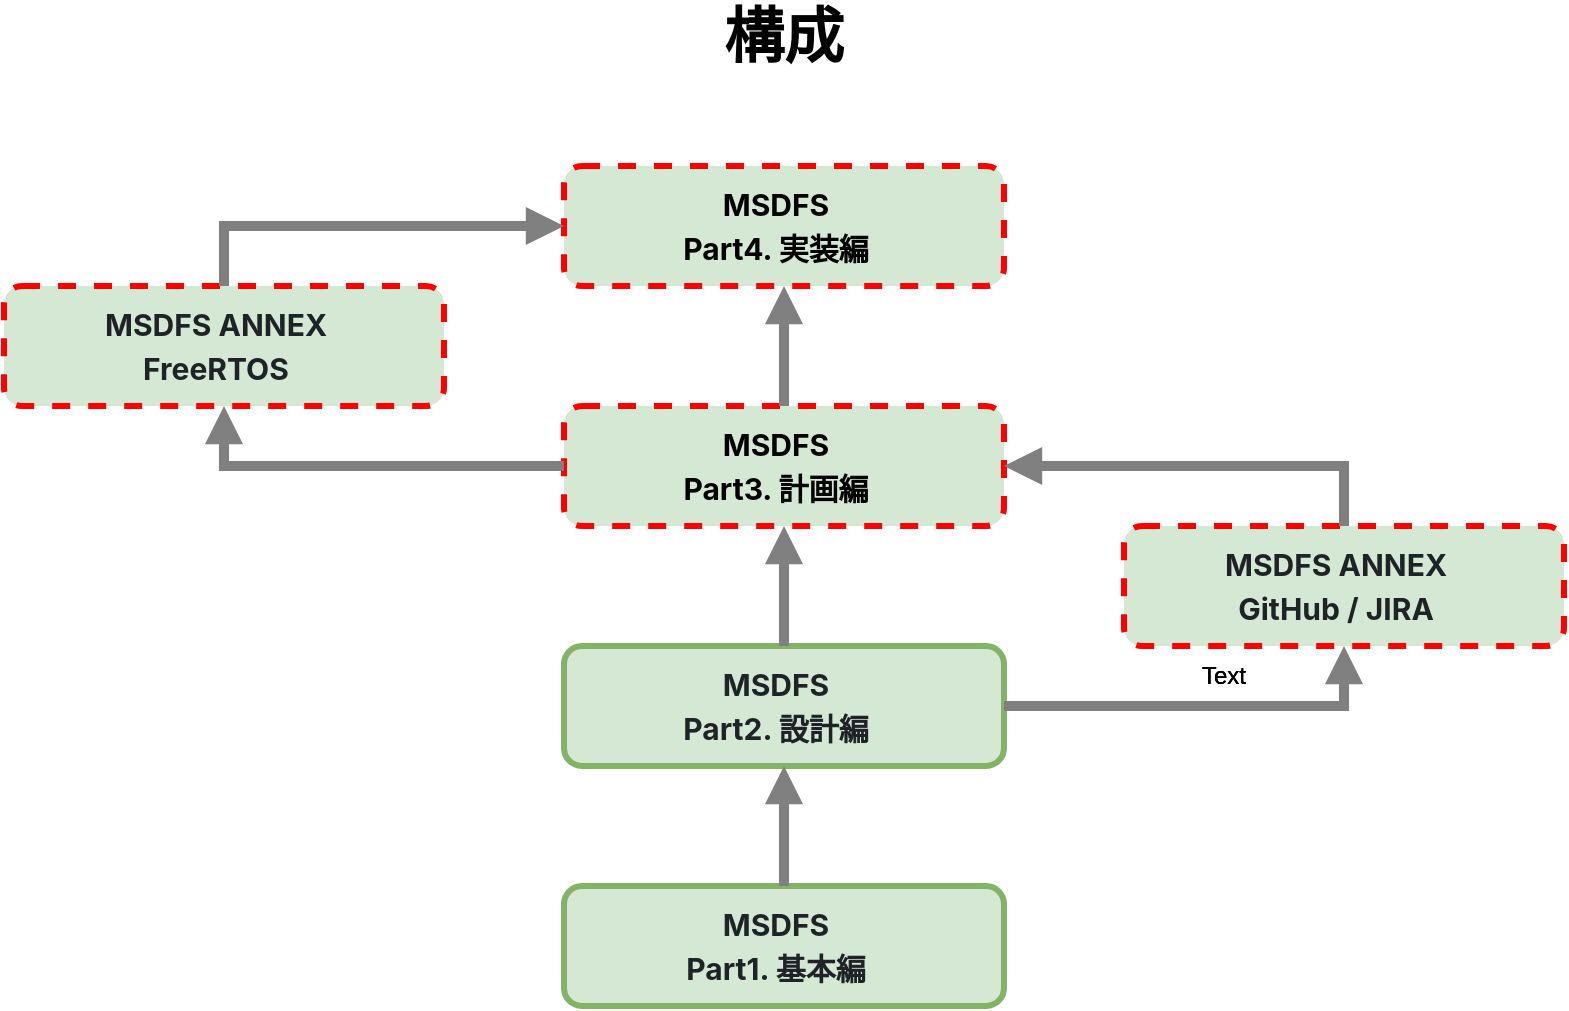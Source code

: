 <mxfile version="28.1.2" pages="4">
  <diagram name="Overview" id="gyDN8xmJq9cGO3GvEnbL">
    <mxGraphModel dx="1426" dy="841" grid="1" gridSize="10" guides="1" tooltips="1" connect="1" arrows="1" fold="1" page="1" pageScale="1" pageWidth="1100" pageHeight="850" background="none" math="0" shadow="0">
      <root>
        <mxCell id="iCJ9TH8GzqM0QcMqVKSq-0" />
        <mxCell id="iCJ9TH8GzqM0QcMqVKSq-1" parent="iCJ9TH8GzqM0QcMqVKSq-0" />
        <mxCell id="RgOVxA6ob6zA1to62i2F-2" value="&lt;h2 style=&quot;box-sizing: border-box; margin: 0px; order: 1; line-height: 1.429; color: rgb(31, 35, 40); font-family: -apple-system, BlinkMacSystemFont, &amp;quot;Segoe UI&amp;quot;, &amp;quot;Noto Sans&amp;quot;, Helvetica, Arial, sans-serif, &amp;quot;Apple Color Emoji&amp;quot;, &amp;quot;Segoe UI Emoji&amp;quot;; --custom-font-size: 2rem;&quot; data-hidden=&quot;false&quot; data-component=&quot;PH_Title&quot; class=&quot;Box-sc-g0xbh4-0 gDzpXv prc-PageHeader-Title-LKOsd HeaderViewer-module__PageHeader_Title--FtJ26 prc-Heading-Heading-6CmGO&quot;&gt;&lt;bdi style=&quot;box-sizing: border-box; display: inline; word-break: break-word; margin-right: 8px;&quot; data-testid=&quot;issue-title&quot; class=&quot;Box-sc-g0xbh4-0 hjDqIa markdown-title HeaderViewer-module__VerifiedHTMLBox--EQCNM&quot;&gt;MSDFS&lt;/bdi&gt;&lt;/h2&gt;&lt;h2 style=&quot;box-sizing: border-box; margin: 0px; order: 1; line-height: 1.429; color: rgb(31, 35, 40); font-family: -apple-system, BlinkMacSystemFont, &amp;quot;Segoe UI&amp;quot;, &amp;quot;Noto Sans&amp;quot;, Helvetica, Arial, sans-serif, &amp;quot;Apple Color Emoji&amp;quot;, &amp;quot;Segoe UI Emoji&amp;quot;; --custom-font-size: 2rem;&quot; data-hidden=&quot;false&quot; data-component=&quot;PH_Title&quot; class=&quot;Box-sc-g0xbh4-0 gDzpXv prc-PageHeader-Title-LKOsd HeaderViewer-module__PageHeader_Title--FtJ26 prc-Heading-Heading-6CmGO&quot;&gt;&lt;bdi style=&quot;box-sizing: border-box; display: inline; word-break: break-word; margin-right: 8px;&quot; data-testid=&quot;issue-title&quot; class=&quot;Box-sc-g0xbh4-0 hjDqIa markdown-title HeaderViewer-module__VerifiedHTMLBox--EQCNM&quot;&gt;Part1. 基本編&lt;/bdi&gt;&lt;/h2&gt;" style="rounded=1;whiteSpace=wrap;html=1;fontSize=10;fillColor=#d5e8d4;strokeColor=#82b366;labelBackgroundColor=none;fontStyle=1;strokeWidth=3;align=center;" parent="iCJ9TH8GzqM0QcMqVKSq-1" vertex="1">
          <mxGeometry x="320" y="500" width="220" height="60" as="geometry" />
        </mxCell>
        <mxCell id="RgOVxA6ob6zA1to62i2F-3" value="&lt;h2 style=&quot;box-sizing: border-box; margin: 0px; order: 1; line-height: 1.429; color: rgb(31, 35, 40); font-family: -apple-system, BlinkMacSystemFont, &amp;quot;Segoe UI&amp;quot;, &amp;quot;Noto Sans&amp;quot;, Helvetica, Arial, sans-serif, &amp;quot;Apple Color Emoji&amp;quot;, &amp;quot;Segoe UI Emoji&amp;quot;; --custom-font-size: 2rem;&quot; data-hidden=&quot;false&quot; data-component=&quot;PH_Title&quot; class=&quot;Box-sc-g0xbh4-0 gDzpXv prc-PageHeader-Title-LKOsd HeaderViewer-module__PageHeader_Title--FtJ26 prc-Heading-Heading-6CmGO&quot;&gt;&lt;bdi style=&quot;box-sizing: border-box; display: inline; word-break: break-word; margin-right: 8px;&quot; data-testid=&quot;issue-title&quot; class=&quot;Box-sc-g0xbh4-0 hjDqIa markdown-title HeaderViewer-module__VerifiedHTMLBox--EQCNM&quot;&gt;MSDFS&lt;/bdi&gt;&lt;/h2&gt;&lt;h2 style=&quot;box-sizing: border-box; margin: 0px; order: 1; line-height: 1.429; color: rgb(31, 35, 40); font-family: -apple-system, BlinkMacSystemFont, &amp;quot;Segoe UI&amp;quot;, &amp;quot;Noto Sans&amp;quot;, Helvetica, Arial, sans-serif, &amp;quot;Apple Color Emoji&amp;quot;, &amp;quot;Segoe UI Emoji&amp;quot;; --custom-font-size: 2rem;&quot; data-hidden=&quot;false&quot; data-component=&quot;PH_Title&quot; class=&quot;Box-sc-g0xbh4-0 gDzpXv prc-PageHeader-Title-LKOsd HeaderViewer-module__PageHeader_Title--FtJ26 prc-Heading-Heading-6CmGO&quot;&gt;&lt;bdi style=&quot;box-sizing: border-box; display: inline; word-break: break-word; margin-right: 8px;&quot; data-testid=&quot;issue-title&quot; class=&quot;Box-sc-g0xbh4-0 hjDqIa markdown-title HeaderViewer-module__VerifiedHTMLBox--EQCNM&quot;&gt;Part2. 設計編&lt;/bdi&gt;&lt;/h2&gt;" style="rounded=1;whiteSpace=wrap;html=1;fontSize=10;fillColor=#d5e8d4;strokeColor=#82b366;labelBackgroundColor=none;fontStyle=1;strokeWidth=3;align=center;" parent="iCJ9TH8GzqM0QcMqVKSq-1" vertex="1">
          <mxGeometry x="320" y="380" width="220" height="60" as="geometry" />
        </mxCell>
        <mxCell id="RgOVxA6ob6zA1to62i2F-4" value="&lt;h2 class=&quot;Box-sc-g0xbh4-0 gDzpXv prc-PageHeader-Title-LKOsd HeaderViewer-module__PageHeader_Title--FtJ26 prc-Heading-Heading-6CmGO&quot; data-component=&quot;PH_Title&quot; data-hidden=&quot;false&quot; style=&quot;box-sizing: border-box; margin: 0px; order: 1; line-height: 1.429; font-family: -apple-system, BlinkMacSystemFont, &amp;quot;Segoe UI&amp;quot;, &amp;quot;Noto Sans&amp;quot;, Helvetica, Arial, sans-serif, &amp;quot;Apple Color Emoji&amp;quot;, &amp;quot;Segoe UI Emoji&amp;quot;; --custom-font-size: 2rem;&quot;&gt;&lt;bdi class=&quot;Box-sc-g0xbh4-0 hjDqIa markdown-title HeaderViewer-module__VerifiedHTMLBox--EQCNM&quot; data-testid=&quot;issue-title&quot; style=&quot;box-sizing: border-box; display: inline; word-break: break-word; margin-right: 8px;&quot;&gt;MSDFS&lt;/bdi&gt;&lt;/h2&gt;&lt;h2 class=&quot;Box-sc-g0xbh4-0 gDzpXv prc-PageHeader-Title-LKOsd HeaderViewer-module__PageHeader_Title--FtJ26 prc-Heading-Heading-6CmGO&quot; data-component=&quot;PH_Title&quot; data-hidden=&quot;false&quot; style=&quot;box-sizing: border-box; margin: 0px; order: 1; line-height: 1.429; font-family: -apple-system, BlinkMacSystemFont, &amp;quot;Segoe UI&amp;quot;, &amp;quot;Noto Sans&amp;quot;, Helvetica, Arial, sans-serif, &amp;quot;Apple Color Emoji&amp;quot;, &amp;quot;Segoe UI Emoji&amp;quot;; --custom-font-size: 2rem;&quot;&gt;&lt;bdi class=&quot;Box-sc-g0xbh4-0 hjDqIa markdown-title HeaderViewer-module__VerifiedHTMLBox--EQCNM&quot; data-testid=&quot;issue-title&quot; style=&quot;box-sizing: border-box; display: inline; word-break: break-word; margin-right: 8px;&quot;&gt;Part3. 計画編&lt;/bdi&gt;&lt;/h2&gt;" style="rounded=1;whiteSpace=wrap;html=1;fontSize=10;fillColor=#d5e8d4;strokeColor=#FF0000;labelBackgroundColor=none;fontStyle=1;strokeWidth=3;dashed=1;align=center;" parent="iCJ9TH8GzqM0QcMqVKSq-1" vertex="1">
          <mxGeometry x="320" y="260" width="220" height="60" as="geometry" />
        </mxCell>
        <mxCell id="RgOVxA6ob6zA1to62i2F-5" value="&lt;h2 style=&quot;box-sizing: border-box; margin: 0px; order: 1; line-height: 1.429; font-family: -apple-system, BlinkMacSystemFont, &amp;quot;Segoe UI&amp;quot;, &amp;quot;Noto Sans&amp;quot;, Helvetica, Arial, sans-serif, &amp;quot;Apple Color Emoji&amp;quot;, &amp;quot;Segoe UI Emoji&amp;quot;; --custom-font-size: 2rem;&quot; data-hidden=&quot;false&quot; data-component=&quot;PH_Title&quot; class=&quot;Box-sc-g0xbh4-0 gDzpXv prc-PageHeader-Title-LKOsd HeaderViewer-module__PageHeader_Title--FtJ26 prc-Heading-Heading-6CmGO&quot;&gt;&lt;bdi style=&quot;box-sizing: border-box; display: inline; word-break: break-word; margin-right: 8px;&quot; data-testid=&quot;issue-title&quot; class=&quot;Box-sc-g0xbh4-0 hjDqIa markdown-title HeaderViewer-module__VerifiedHTMLBox--EQCNM&quot;&gt;MSDFS&lt;/bdi&gt;&lt;/h2&gt;&lt;h2 style=&quot;box-sizing: border-box; margin: 0px; order: 1; line-height: 1.429; font-family: -apple-system, BlinkMacSystemFont, &amp;quot;Segoe UI&amp;quot;, &amp;quot;Noto Sans&amp;quot;, Helvetica, Arial, sans-serif, &amp;quot;Apple Color Emoji&amp;quot;, &amp;quot;Segoe UI Emoji&amp;quot;; --custom-font-size: 2rem;&quot; data-hidden=&quot;false&quot; data-component=&quot;PH_Title&quot; class=&quot;Box-sc-g0xbh4-0 gDzpXv prc-PageHeader-Title-LKOsd HeaderViewer-module__PageHeader_Title--FtJ26 prc-Heading-Heading-6CmGO&quot;&gt;&lt;bdi style=&quot;box-sizing: border-box; display: inline; word-break: break-word; margin-right: 8px;&quot; data-testid=&quot;issue-title&quot; class=&quot;Box-sc-g0xbh4-0 hjDqIa markdown-title HeaderViewer-module__VerifiedHTMLBox--EQCNM&quot;&gt;Part4. 実装編&lt;/bdi&gt;&lt;/h2&gt;" style="rounded=1;whiteSpace=wrap;html=1;fontSize=10;fillColor=#d5e8d4;strokeColor=#FF0000;labelBackgroundColor=none;fontStyle=1;strokeWidth=3;dashed=1;align=center;" parent="iCJ9TH8GzqM0QcMqVKSq-1" vertex="1">
          <mxGeometry x="320" y="140" width="220" height="60" as="geometry" />
        </mxCell>
        <mxCell id="RgOVxA6ob6zA1to62i2F-7" value="&lt;h2 data-hidden=&quot;false&quot; data-component=&quot;PH_Title&quot; class=&quot;Box-sc-g0xbh4-0 gDzpXv prc-PageHeader-Title-LKOsd HeaderViewer-module__PageHeader_Title--FtJ26 prc-Heading-Heading-6CmGO&quot; style=&quot;box-sizing: border-box; margin: 0px; order: 1; line-height: 1.429; color: rgb(31, 35, 40); font-family: -apple-system, BlinkMacSystemFont, &amp;quot;Segoe UI&amp;quot;, &amp;quot;Noto Sans&amp;quot;, Helvetica, Arial, sans-serif, &amp;quot;Apple Color Emoji&amp;quot;, &amp;quot;Segoe UI Emoji&amp;quot;; --custom-font-size: 2rem;&quot;&gt;&lt;bdi data-testid=&quot;issue-title&quot; class=&quot;Box-sc-g0xbh4-0 hjDqIa markdown-title HeaderViewer-module__VerifiedHTMLBox--EQCNM&quot; style=&quot;box-sizing: border-box; display: inline; word-break: break-word; margin-right: 8px;&quot;&gt;MSDFS ANNEX&lt;/bdi&gt;&lt;/h2&gt;&lt;h2 data-hidden=&quot;false&quot; data-component=&quot;PH_Title&quot; class=&quot;Box-sc-g0xbh4-0 gDzpXv prc-PageHeader-Title-LKOsd HeaderViewer-module__PageHeader_Title--FtJ26 prc-Heading-Heading-6CmGO&quot; style=&quot;box-sizing: border-box; margin: 0px; order: 1; line-height: 1.429; color: rgb(31, 35, 40); font-family: -apple-system, BlinkMacSystemFont, &amp;quot;Segoe UI&amp;quot;, &amp;quot;Noto Sans&amp;quot;, Helvetica, Arial, sans-serif, &amp;quot;Apple Color Emoji&amp;quot;, &amp;quot;Segoe UI Emoji&amp;quot;; --custom-font-size: 2rem;&quot;&gt;&lt;bdi data-testid=&quot;issue-title&quot; class=&quot;Box-sc-g0xbh4-0 hjDqIa markdown-title HeaderViewer-module__VerifiedHTMLBox--EQCNM&quot; style=&quot;box-sizing: border-box; display: inline; word-break: break-word; margin-right: 8px;&quot;&gt;GitHub / JIRA&lt;/bdi&gt;&lt;/h2&gt;" style="rounded=1;whiteSpace=wrap;html=1;fontSize=10;fillColor=#d5e8d4;strokeColor=#FF0000;labelBackgroundColor=none;fontStyle=1;strokeWidth=3;dashed=1;align=center;" parent="iCJ9TH8GzqM0QcMqVKSq-1" vertex="1">
          <mxGeometry x="600" y="320" width="220" height="60" as="geometry" />
        </mxCell>
        <mxCell id="DFg-TdxBjcgFVhkLbBi8-0" value="&lt;h2 style=&quot;box-sizing: border-box; margin: 0px; order: 1; line-height: 1.429; color: rgb(31, 35, 40); font-family: -apple-system, BlinkMacSystemFont, &amp;quot;Segoe UI&amp;quot;, &amp;quot;Noto Sans&amp;quot;, Helvetica, Arial, sans-serif, &amp;quot;Apple Color Emoji&amp;quot;, &amp;quot;Segoe UI Emoji&amp;quot;; --custom-font-size: 2rem;&quot; class=&quot;Box-sc-g0xbh4-0 gDzpXv prc-PageHeader-Title-LKOsd HeaderViewer-module__PageHeader_Title--FtJ26 prc-Heading-Heading-6CmGO&quot; data-component=&quot;PH_Title&quot; data-hidden=&quot;false&quot;&gt;&lt;bdi style=&quot;box-sizing: border-box; display: inline; word-break: break-word; margin-right: 8px;&quot; class=&quot;Box-sc-g0xbh4-0 hjDqIa markdown-title HeaderViewer-module__VerifiedHTMLBox--EQCNM&quot; data-testid=&quot;issue-title&quot;&gt;MSDFS ANNEX&lt;/bdi&gt;&lt;/h2&gt;&lt;h2 style=&quot;box-sizing: border-box; margin: 0px; order: 1; line-height: 1.429; color: rgb(31, 35, 40); font-family: -apple-system, BlinkMacSystemFont, &amp;quot;Segoe UI&amp;quot;, &amp;quot;Noto Sans&amp;quot;, Helvetica, Arial, sans-serif, &amp;quot;Apple Color Emoji&amp;quot;, &amp;quot;Segoe UI Emoji&amp;quot;; --custom-font-size: 2rem;&quot; class=&quot;Box-sc-g0xbh4-0 gDzpXv prc-PageHeader-Title-LKOsd HeaderViewer-module__PageHeader_Title--FtJ26 prc-Heading-Heading-6CmGO&quot; data-component=&quot;PH_Title&quot; data-hidden=&quot;false&quot;&gt;&lt;bdi style=&quot;box-sizing: border-box; display: inline; word-break: break-word; margin-right: 8px;&quot; class=&quot;Box-sc-g0xbh4-0 hjDqIa markdown-title HeaderViewer-module__VerifiedHTMLBox--EQCNM&quot; data-testid=&quot;issue-title&quot;&gt;FreeRTOS&lt;/bdi&gt;&lt;/h2&gt;" style="rounded=1;whiteSpace=wrap;html=1;fontSize=10;fillColor=#d5e8d4;strokeColor=#FF0000;labelBackgroundColor=none;fontStyle=1;strokeWidth=3;dashed=1;align=center;" parent="iCJ9TH8GzqM0QcMqVKSq-1" vertex="1">
          <mxGeometry x="40" y="200" width="220" height="60" as="geometry" />
        </mxCell>
        <mxCell id="VF2T_tbGIp2lFjzPOYqW-1" value="" style="endArrow=block;html=1;rounded=0;endFill=1;entryX=0.5;entryY=1;entryDx=0;entryDy=0;curved=0;strokeWidth=5;align=center;strokeColor=#808080;" parent="iCJ9TH8GzqM0QcMqVKSq-1" source="RgOVxA6ob6zA1to62i2F-2" target="RgOVxA6ob6zA1to62i2F-3" edge="1">
          <mxGeometry width="50" height="50" relative="1" as="geometry">
            <mxPoint x="530" y="520" as="sourcePoint" />
            <mxPoint x="580" y="470" as="targetPoint" />
          </mxGeometry>
        </mxCell>
        <mxCell id="VF2T_tbGIp2lFjzPOYqW-3" value="" style="endArrow=block;html=1;rounded=0;endFill=1;entryX=0.5;entryY=1;entryDx=0;entryDy=0;curved=0;strokeWidth=5;exitX=0.5;exitY=0;exitDx=0;exitDy=0;align=center;strokeColor=#808080;" parent="iCJ9TH8GzqM0QcMqVKSq-1" source="RgOVxA6ob6zA1to62i2F-3" target="RgOVxA6ob6zA1to62i2F-4" edge="1">
          <mxGeometry width="50" height="50" relative="1" as="geometry">
            <mxPoint x="450" y="490" as="sourcePoint" />
            <mxPoint x="450" y="430" as="targetPoint" />
          </mxGeometry>
        </mxCell>
        <mxCell id="VF2T_tbGIp2lFjzPOYqW-4" value="" style="endArrow=block;html=1;rounded=0;endFill=1;entryX=0.5;entryY=1;entryDx=0;entryDy=0;curved=0;strokeWidth=5;exitX=0.5;exitY=0;exitDx=0;exitDy=0;align=center;strokeColor=#808080;" parent="iCJ9TH8GzqM0QcMqVKSq-1" source="RgOVxA6ob6zA1to62i2F-4" target="RgOVxA6ob6zA1to62i2F-5" edge="1">
          <mxGeometry width="50" height="50" relative="1" as="geometry">
            <mxPoint x="510" y="320" as="sourcePoint" />
            <mxPoint x="510" y="260" as="targetPoint" />
          </mxGeometry>
        </mxCell>
        <mxCell id="VF2T_tbGIp2lFjzPOYqW-5" value="" style="endArrow=block;html=1;rounded=0;endFill=1;entryX=0.5;entryY=1;entryDx=0;entryDy=0;strokeWidth=5;exitX=1;exitY=0.5;exitDx=0;exitDy=0;edgeStyle=orthogonalEdgeStyle;align=center;strokeColor=#808080;" parent="iCJ9TH8GzqM0QcMqVKSq-1" source="RgOVxA6ob6zA1to62i2F-3" target="RgOVxA6ob6zA1to62i2F-7" edge="1">
          <mxGeometry width="50" height="50" relative="1" as="geometry">
            <mxPoint x="580" y="400" as="sourcePoint" />
            <mxPoint x="580" y="340" as="targetPoint" />
          </mxGeometry>
        </mxCell>
        <mxCell id="VF2T_tbGIp2lFjzPOYqW-6" value="" style="endArrow=block;html=1;rounded=0;endFill=1;entryX=1;entryY=0.5;entryDx=0;entryDy=0;strokeWidth=5;exitX=0.5;exitY=0;exitDx=0;exitDy=0;edgeStyle=orthogonalEdgeStyle;align=center;strokeColor=#808080;" parent="iCJ9TH8GzqM0QcMqVKSq-1" source="RgOVxA6ob6zA1to62i2F-7" target="RgOVxA6ob6zA1to62i2F-4" edge="1">
          <mxGeometry width="50" height="50" relative="1" as="geometry">
            <mxPoint x="760" y="410" as="sourcePoint" />
            <mxPoint x="930" y="380" as="targetPoint" />
          </mxGeometry>
        </mxCell>
        <mxCell id="VF2T_tbGIp2lFjzPOYqW-7" value="" style="endArrow=block;html=1;rounded=0;endFill=1;entryX=0.5;entryY=1;entryDx=0;entryDy=0;strokeWidth=5;edgeStyle=orthogonalEdgeStyle;exitX=0;exitY=0.5;exitDx=0;exitDy=0;align=center;strokeColor=#808080;" parent="iCJ9TH8GzqM0QcMqVKSq-1" source="RgOVxA6ob6zA1to62i2F-4" target="DFg-TdxBjcgFVhkLbBi8-0" edge="1">
          <mxGeometry width="50" height="50" relative="1" as="geometry">
            <mxPoint x="630" y="270" as="sourcePoint" />
            <mxPoint x="640" y="290" as="targetPoint" />
          </mxGeometry>
        </mxCell>
        <mxCell id="VF2T_tbGIp2lFjzPOYqW-8" value="" style="endArrow=block;html=1;rounded=0;endFill=1;entryX=0;entryY=0.5;entryDx=0;entryDy=0;strokeWidth=5;edgeStyle=orthogonalEdgeStyle;exitX=0.5;exitY=0;exitDx=0;exitDy=0;align=center;strokeColor=#808080;" parent="iCJ9TH8GzqM0QcMqVKSq-1" source="DFg-TdxBjcgFVhkLbBi8-0" target="RgOVxA6ob6zA1to62i2F-5" edge="1">
          <mxGeometry width="50" height="50" relative="1" as="geometry">
            <mxPoint x="410" y="260" as="sourcePoint" />
            <mxPoint x="240" y="230" as="targetPoint" />
          </mxGeometry>
        </mxCell>
        <mxCell id="VF2T_tbGIp2lFjzPOYqW-9" value="Text" style="text;html=1;align=center;verticalAlign=middle;whiteSpace=wrap;rounded=0;" parent="iCJ9TH8GzqM0QcMqVKSq-1" vertex="1">
          <mxGeometry x="620" y="380" width="60" height="30" as="geometry" />
        </mxCell>
        <mxCell id="VF2T_tbGIp2lFjzPOYqW-10" value="Text" style="text;html=1;align=center;verticalAlign=middle;whiteSpace=wrap;rounded=0;" parent="iCJ9TH8GzqM0QcMqVKSq-1" vertex="1">
          <mxGeometry x="620" y="380" width="60" height="30" as="geometry" />
        </mxCell>
        <mxCell id="VF2T_tbGIp2lFjzPOYqW-11" value="Text" style="text;html=1;align=center;verticalAlign=middle;whiteSpace=wrap;rounded=0;" parent="iCJ9TH8GzqM0QcMqVKSq-1" vertex="1">
          <mxGeometry x="620" y="380" width="60" height="30" as="geometry" />
        </mxCell>
        <mxCell id="VF2T_tbGIp2lFjzPOYqW-12" value="構成" style="text;html=1;align=center;verticalAlign=middle;whiteSpace=wrap;rounded=0;fontSize=30;fontStyle=1" parent="iCJ9TH8GzqM0QcMqVKSq-1" vertex="1">
          <mxGeometry x="350" y="60" width="160" height="30" as="geometry" />
        </mxCell>
      </root>
    </mxGraphModel>
  </diagram>
  <diagram name="Overview_en" id="UcUtSyAjgDJ1MJbaiQzX">
    <mxGraphModel dx="1426" dy="841" grid="1" gridSize="10" guides="1" tooltips="1" connect="1" arrows="1" fold="1" page="1" pageScale="1" pageWidth="1100" pageHeight="850" background="none" math="0" shadow="0">
      <root>
        <mxCell id="-diAO7A5YRqqKJvwEc71-0" />
        <mxCell id="-diAO7A5YRqqKJvwEc71-1" parent="-diAO7A5YRqqKJvwEc71-0" />
        <mxCell id="-diAO7A5YRqqKJvwEc71-2" value="&lt;h2 style=&quot;box-sizing: border-box; margin: 0px; order: 1; line-height: 1.429; color: rgb(31, 35, 40); font-family: -apple-system, BlinkMacSystemFont, &amp;quot;Segoe UI&amp;quot;, &amp;quot;Noto Sans&amp;quot;, Helvetica, Arial, sans-serif, &amp;quot;Apple Color Emoji&amp;quot;, &amp;quot;Segoe UI Emoji&amp;quot;; --custom-font-size: 2rem;&quot; data-hidden=&quot;false&quot; data-component=&quot;PH_Title&quot; class=&quot;Box-sc-g0xbh4-0 gDzpXv prc-PageHeader-Title-LKOsd HeaderViewer-module__PageHeader_Title--FtJ26 prc-Heading-Heading-6CmGO&quot;&gt;&lt;bdi style=&quot;box-sizing: border-box; display: inline; word-break: break-word; margin-right: 8px;&quot; data-testid=&quot;issue-title&quot; class=&quot;Box-sc-g0xbh4-0 hjDqIa markdown-title HeaderViewer-module__VerifiedHTMLBox--EQCNM&quot;&gt;MSDFS&lt;/bdi&gt;&lt;/h2&gt;&lt;h2 style=&quot;box-sizing: border-box; margin: 0px; order: 1; line-height: 1.429; color: rgb(31, 35, 40); font-family: -apple-system, BlinkMacSystemFont, &amp;quot;Segoe UI&amp;quot;, &amp;quot;Noto Sans&amp;quot;, Helvetica, Arial, sans-serif, &amp;quot;Apple Color Emoji&amp;quot;, &amp;quot;Segoe UI Emoji&amp;quot;; --custom-font-size: 2rem;&quot; data-hidden=&quot;false&quot; data-component=&quot;PH_Title&quot; class=&quot;Box-sc-g0xbh4-0 gDzpXv prc-PageHeader-Title-LKOsd HeaderViewer-module__PageHeader_Title--FtJ26 prc-Heading-Heading-6CmGO&quot;&gt;&lt;bdi style=&quot;box-sizing: border-box; display: inline; word-break: break-word; margin-right: 8px;&quot; data-testid=&quot;issue-title&quot; class=&quot;Box-sc-g0xbh4-0 hjDqIa markdown-title HeaderViewer-module__VerifiedHTMLBox--EQCNM&quot;&gt;Part1. Basic&lt;/bdi&gt;&lt;/h2&gt;" style="rounded=1;whiteSpace=wrap;html=1;fontSize=10;fillColor=#d5e8d4;strokeColor=#82b366;labelBackgroundColor=none;fontStyle=1;strokeWidth=3;align=center;" vertex="1" parent="-diAO7A5YRqqKJvwEc71-1">
          <mxGeometry x="320" y="500" width="220" height="60" as="geometry" />
        </mxCell>
        <mxCell id="-diAO7A5YRqqKJvwEc71-3" value="&lt;h2 style=&quot;box-sizing: border-box; margin: 0px; order: 1; line-height: 1.429; color: rgb(31, 35, 40); font-family: -apple-system, BlinkMacSystemFont, &amp;quot;Segoe UI&amp;quot;, &amp;quot;Noto Sans&amp;quot;, Helvetica, Arial, sans-serif, &amp;quot;Apple Color Emoji&amp;quot;, &amp;quot;Segoe UI Emoji&amp;quot;; --custom-font-size: 2rem;&quot; data-hidden=&quot;false&quot; data-component=&quot;PH_Title&quot; class=&quot;Box-sc-g0xbh4-0 gDzpXv prc-PageHeader-Title-LKOsd HeaderViewer-module__PageHeader_Title--FtJ26 prc-Heading-Heading-6CmGO&quot;&gt;&lt;bdi style=&quot;box-sizing: border-box; display: inline; word-break: break-word; margin-right: 8px;&quot; data-testid=&quot;issue-title&quot; class=&quot;Box-sc-g0xbh4-0 hjDqIa markdown-title HeaderViewer-module__VerifiedHTMLBox--EQCNM&quot;&gt;MSDFS&lt;/bdi&gt;&lt;/h2&gt;&lt;h2 style=&quot;box-sizing: border-box; margin: 0px; order: 1; line-height: 1.429; color: rgb(31, 35, 40); font-family: -apple-system, BlinkMacSystemFont, &amp;quot;Segoe UI&amp;quot;, &amp;quot;Noto Sans&amp;quot;, Helvetica, Arial, sans-serif, &amp;quot;Apple Color Emoji&amp;quot;, &amp;quot;Segoe UI Emoji&amp;quot;; --custom-font-size: 2rem;&quot; data-hidden=&quot;false&quot; data-component=&quot;PH_Title&quot; class=&quot;Box-sc-g0xbh4-0 gDzpXv prc-PageHeader-Title-LKOsd HeaderViewer-module__PageHeader_Title--FtJ26 prc-Heading-Heading-6CmGO&quot;&gt;&lt;bdi style=&quot;box-sizing: border-box; display: inline; word-break: break-word; margin-right: 8px;&quot; data-testid=&quot;issue-title&quot; class=&quot;Box-sc-g0xbh4-0 hjDqIa markdown-title HeaderViewer-module__VerifiedHTMLBox--EQCNM&quot;&gt;Part2. Design&lt;/bdi&gt;&lt;/h2&gt;" style="rounded=1;whiteSpace=wrap;html=1;fontSize=10;fillColor=#d5e8d4;strokeColor=#82b366;labelBackgroundColor=none;fontStyle=1;strokeWidth=3;align=center;" vertex="1" parent="-diAO7A5YRqqKJvwEc71-1">
          <mxGeometry x="320" y="380" width="220" height="60" as="geometry" />
        </mxCell>
        <mxCell id="-diAO7A5YRqqKJvwEc71-4" value="&lt;h2 class=&quot;Box-sc-g0xbh4-0 gDzpXv prc-PageHeader-Title-LKOsd HeaderViewer-module__PageHeader_Title--FtJ26 prc-Heading-Heading-6CmGO&quot; data-component=&quot;PH_Title&quot; data-hidden=&quot;false&quot; style=&quot;box-sizing: border-box; margin: 0px; order: 1; line-height: 1.429; font-family: -apple-system, BlinkMacSystemFont, &amp;quot;Segoe UI&amp;quot;, &amp;quot;Noto Sans&amp;quot;, Helvetica, Arial, sans-serif, &amp;quot;Apple Color Emoji&amp;quot;, &amp;quot;Segoe UI Emoji&amp;quot;; --custom-font-size: 2rem;&quot;&gt;&lt;bdi class=&quot;Box-sc-g0xbh4-0 hjDqIa markdown-title HeaderViewer-module__VerifiedHTMLBox--EQCNM&quot; data-testid=&quot;issue-title&quot; style=&quot;box-sizing: border-box; display: inline; word-break: break-word; margin-right: 8px;&quot;&gt;MSDFS&lt;/bdi&gt;&lt;/h2&gt;&lt;h2 class=&quot;Box-sc-g0xbh4-0 gDzpXv prc-PageHeader-Title-LKOsd HeaderViewer-module__PageHeader_Title--FtJ26 prc-Heading-Heading-6CmGO&quot; data-component=&quot;PH_Title&quot; data-hidden=&quot;false&quot; style=&quot;box-sizing: border-box; margin: 0px; order: 1; line-height: 1.429; font-family: -apple-system, BlinkMacSystemFont, &amp;quot;Segoe UI&amp;quot;, &amp;quot;Noto Sans&amp;quot;, Helvetica, Arial, sans-serif, &amp;quot;Apple Color Emoji&amp;quot;, &amp;quot;Segoe UI Emoji&amp;quot;; --custom-font-size: 2rem;&quot;&gt;&lt;bdi class=&quot;Box-sc-g0xbh4-0 hjDqIa markdown-title HeaderViewer-module__VerifiedHTMLBox--EQCNM&quot; data-testid=&quot;issue-title&quot; style=&quot;box-sizing: border-box; display: inline; word-break: break-word; margin-right: 8px;&quot;&gt;Part3. Planning&lt;/bdi&gt;&lt;/h2&gt;" style="rounded=1;whiteSpace=wrap;html=1;fontSize=10;fillColor=#d5e8d4;strokeColor=#FF0000;labelBackgroundColor=none;fontStyle=1;strokeWidth=3;dashed=1;align=center;" vertex="1" parent="-diAO7A5YRqqKJvwEc71-1">
          <mxGeometry x="320" y="260" width="220" height="60" as="geometry" />
        </mxCell>
        <mxCell id="-diAO7A5YRqqKJvwEc71-5" value="&lt;h2 style=&quot;box-sizing: border-box; margin: 0px; order: 1; line-height: 1.429; font-family: -apple-system, BlinkMacSystemFont, &amp;quot;Segoe UI&amp;quot;, &amp;quot;Noto Sans&amp;quot;, Helvetica, Arial, sans-serif, &amp;quot;Apple Color Emoji&amp;quot;, &amp;quot;Segoe UI Emoji&amp;quot;; --custom-font-size: 2rem;&quot; data-hidden=&quot;false&quot; data-component=&quot;PH_Title&quot; class=&quot;Box-sc-g0xbh4-0 gDzpXv prc-PageHeader-Title-LKOsd HeaderViewer-module__PageHeader_Title--FtJ26 prc-Heading-Heading-6CmGO&quot;&gt;&lt;bdi style=&quot;box-sizing: border-box; display: inline; word-break: break-word; margin-right: 8px;&quot; data-testid=&quot;issue-title&quot; class=&quot;Box-sc-g0xbh4-0 hjDqIa markdown-title HeaderViewer-module__VerifiedHTMLBox--EQCNM&quot;&gt;MSDFS&lt;/bdi&gt;&lt;/h2&gt;&lt;h2 style=&quot;box-sizing: border-box; margin: 0px; order: 1; line-height: 1.429; font-family: -apple-system, BlinkMacSystemFont, &amp;quot;Segoe UI&amp;quot;, &amp;quot;Noto Sans&amp;quot;, Helvetica, Arial, sans-serif, &amp;quot;Apple Color Emoji&amp;quot;, &amp;quot;Segoe UI Emoji&amp;quot;; --custom-font-size: 2rem;&quot; data-hidden=&quot;false&quot; data-component=&quot;PH_Title&quot; class=&quot;Box-sc-g0xbh4-0 gDzpXv prc-PageHeader-Title-LKOsd HeaderViewer-module__PageHeader_Title--FtJ26 prc-Heading-Heading-6CmGO&quot;&gt;&lt;bdi style=&quot;box-sizing: border-box; display: inline; word-break: break-word; margin-right: 8px;&quot; data-testid=&quot;issue-title&quot; class=&quot;Box-sc-g0xbh4-0 hjDqIa markdown-title HeaderViewer-module__VerifiedHTMLBox--EQCNM&quot;&gt;Part4. Implementation&lt;/bdi&gt;&lt;/h2&gt;" style="rounded=1;whiteSpace=wrap;html=1;fontSize=10;fillColor=#d5e8d4;strokeColor=#FF0000;labelBackgroundColor=none;fontStyle=1;strokeWidth=3;dashed=1;align=center;" vertex="1" parent="-diAO7A5YRqqKJvwEc71-1">
          <mxGeometry x="320" y="140" width="220" height="60" as="geometry" />
        </mxCell>
        <mxCell id="-diAO7A5YRqqKJvwEc71-6" value="&lt;h2 data-hidden=&quot;false&quot; data-component=&quot;PH_Title&quot; class=&quot;Box-sc-g0xbh4-0 gDzpXv prc-PageHeader-Title-LKOsd HeaderViewer-module__PageHeader_Title--FtJ26 prc-Heading-Heading-6CmGO&quot; style=&quot;box-sizing: border-box; margin: 0px; order: 1; line-height: 1.429; color: rgb(31, 35, 40); font-family: -apple-system, BlinkMacSystemFont, &amp;quot;Segoe UI&amp;quot;, &amp;quot;Noto Sans&amp;quot;, Helvetica, Arial, sans-serif, &amp;quot;Apple Color Emoji&amp;quot;, &amp;quot;Segoe UI Emoji&amp;quot;; --custom-font-size: 2rem;&quot;&gt;&lt;bdi data-testid=&quot;issue-title&quot; class=&quot;Box-sc-g0xbh4-0 hjDqIa markdown-title HeaderViewer-module__VerifiedHTMLBox--EQCNM&quot; style=&quot;box-sizing: border-box; display: inline; word-break: break-word; margin-right: 8px;&quot;&gt;MSDFS ANNEX&lt;/bdi&gt;&lt;/h2&gt;&lt;h2 data-hidden=&quot;false&quot; data-component=&quot;PH_Title&quot; class=&quot;Box-sc-g0xbh4-0 gDzpXv prc-PageHeader-Title-LKOsd HeaderViewer-module__PageHeader_Title--FtJ26 prc-Heading-Heading-6CmGO&quot; style=&quot;box-sizing: border-box; margin: 0px; order: 1; line-height: 1.429; color: rgb(31, 35, 40); font-family: -apple-system, BlinkMacSystemFont, &amp;quot;Segoe UI&amp;quot;, &amp;quot;Noto Sans&amp;quot;, Helvetica, Arial, sans-serif, &amp;quot;Apple Color Emoji&amp;quot;, &amp;quot;Segoe UI Emoji&amp;quot;; --custom-font-size: 2rem;&quot;&gt;&lt;bdi data-testid=&quot;issue-title&quot; class=&quot;Box-sc-g0xbh4-0 hjDqIa markdown-title HeaderViewer-module__VerifiedHTMLBox--EQCNM&quot; style=&quot;box-sizing: border-box; display: inline; word-break: break-word; margin-right: 8px;&quot;&gt;GitHub / JIRA&lt;/bdi&gt;&lt;/h2&gt;" style="rounded=1;whiteSpace=wrap;html=1;fontSize=10;fillColor=#d5e8d4;strokeColor=#FF0000;labelBackgroundColor=none;fontStyle=1;strokeWidth=3;dashed=1;align=center;" vertex="1" parent="-diAO7A5YRqqKJvwEc71-1">
          <mxGeometry x="600" y="320" width="220" height="60" as="geometry" />
        </mxCell>
        <mxCell id="-diAO7A5YRqqKJvwEc71-7" value="&lt;h2 style=&quot;box-sizing: border-box; margin: 0px; order: 1; line-height: 1.429; color: rgb(31, 35, 40); font-family: -apple-system, BlinkMacSystemFont, &amp;quot;Segoe UI&amp;quot;, &amp;quot;Noto Sans&amp;quot;, Helvetica, Arial, sans-serif, &amp;quot;Apple Color Emoji&amp;quot;, &amp;quot;Segoe UI Emoji&amp;quot;; --custom-font-size: 2rem;&quot; class=&quot;Box-sc-g0xbh4-0 gDzpXv prc-PageHeader-Title-LKOsd HeaderViewer-module__PageHeader_Title--FtJ26 prc-Heading-Heading-6CmGO&quot; data-component=&quot;PH_Title&quot; data-hidden=&quot;false&quot;&gt;&lt;bdi style=&quot;box-sizing: border-box; display: inline; word-break: break-word; margin-right: 8px;&quot; class=&quot;Box-sc-g0xbh4-0 hjDqIa markdown-title HeaderViewer-module__VerifiedHTMLBox--EQCNM&quot; data-testid=&quot;issue-title&quot;&gt;MSDFS ANNEX&lt;/bdi&gt;&lt;/h2&gt;&lt;h2 style=&quot;box-sizing: border-box; margin: 0px; order: 1; line-height: 1.429; color: rgb(31, 35, 40); font-family: -apple-system, BlinkMacSystemFont, &amp;quot;Segoe UI&amp;quot;, &amp;quot;Noto Sans&amp;quot;, Helvetica, Arial, sans-serif, &amp;quot;Apple Color Emoji&amp;quot;, &amp;quot;Segoe UI Emoji&amp;quot;; --custom-font-size: 2rem;&quot; class=&quot;Box-sc-g0xbh4-0 gDzpXv prc-PageHeader-Title-LKOsd HeaderViewer-module__PageHeader_Title--FtJ26 prc-Heading-Heading-6CmGO&quot; data-component=&quot;PH_Title&quot; data-hidden=&quot;false&quot;&gt;&lt;bdi style=&quot;box-sizing: border-box; display: inline; word-break: break-word; margin-right: 8px;&quot; class=&quot;Box-sc-g0xbh4-0 hjDqIa markdown-title HeaderViewer-module__VerifiedHTMLBox--EQCNM&quot; data-testid=&quot;issue-title&quot;&gt;FreeRTOS&lt;/bdi&gt;&lt;/h2&gt;" style="rounded=1;whiteSpace=wrap;html=1;fontSize=10;fillColor=#d5e8d4;strokeColor=#FF0000;labelBackgroundColor=none;fontStyle=1;strokeWidth=3;dashed=1;align=center;" vertex="1" parent="-diAO7A5YRqqKJvwEc71-1">
          <mxGeometry x="40" y="200" width="220" height="60" as="geometry" />
        </mxCell>
        <mxCell id="-diAO7A5YRqqKJvwEc71-8" value="" style="endArrow=block;html=1;rounded=0;endFill=1;entryX=0.5;entryY=1;entryDx=0;entryDy=0;curved=0;strokeWidth=5;align=center;strokeColor=#808080;" edge="1" parent="-diAO7A5YRqqKJvwEc71-1" source="-diAO7A5YRqqKJvwEc71-2" target="-diAO7A5YRqqKJvwEc71-3">
          <mxGeometry width="50" height="50" relative="1" as="geometry">
            <mxPoint x="530" y="520" as="sourcePoint" />
            <mxPoint x="580" y="470" as="targetPoint" />
          </mxGeometry>
        </mxCell>
        <mxCell id="-diAO7A5YRqqKJvwEc71-9" value="" style="endArrow=block;html=1;rounded=0;endFill=1;entryX=0.5;entryY=1;entryDx=0;entryDy=0;curved=0;strokeWidth=5;exitX=0.5;exitY=0;exitDx=0;exitDy=0;align=center;strokeColor=#808080;" edge="1" parent="-diAO7A5YRqqKJvwEc71-1" source="-diAO7A5YRqqKJvwEc71-3" target="-diAO7A5YRqqKJvwEc71-4">
          <mxGeometry width="50" height="50" relative="1" as="geometry">
            <mxPoint x="450" y="490" as="sourcePoint" />
            <mxPoint x="450" y="430" as="targetPoint" />
          </mxGeometry>
        </mxCell>
        <mxCell id="-diAO7A5YRqqKJvwEc71-10" value="" style="endArrow=block;html=1;rounded=0;endFill=1;entryX=0.5;entryY=1;entryDx=0;entryDy=0;curved=0;strokeWidth=5;exitX=0.5;exitY=0;exitDx=0;exitDy=0;align=center;strokeColor=#808080;" edge="1" parent="-diAO7A5YRqqKJvwEc71-1" source="-diAO7A5YRqqKJvwEc71-4" target="-diAO7A5YRqqKJvwEc71-5">
          <mxGeometry width="50" height="50" relative="1" as="geometry">
            <mxPoint x="510" y="320" as="sourcePoint" />
            <mxPoint x="510" y="260" as="targetPoint" />
          </mxGeometry>
        </mxCell>
        <mxCell id="-diAO7A5YRqqKJvwEc71-11" value="" style="endArrow=block;html=1;rounded=0;endFill=1;entryX=0.5;entryY=1;entryDx=0;entryDy=0;strokeWidth=5;exitX=1;exitY=0.5;exitDx=0;exitDy=0;edgeStyle=orthogonalEdgeStyle;align=center;strokeColor=#808080;" edge="1" parent="-diAO7A5YRqqKJvwEc71-1" source="-diAO7A5YRqqKJvwEc71-3" target="-diAO7A5YRqqKJvwEc71-6">
          <mxGeometry width="50" height="50" relative="1" as="geometry">
            <mxPoint x="580" y="400" as="sourcePoint" />
            <mxPoint x="580" y="340" as="targetPoint" />
          </mxGeometry>
        </mxCell>
        <mxCell id="-diAO7A5YRqqKJvwEc71-12" value="" style="endArrow=block;html=1;rounded=0;endFill=1;entryX=1;entryY=0.5;entryDx=0;entryDy=0;strokeWidth=5;exitX=0.5;exitY=0;exitDx=0;exitDy=0;edgeStyle=orthogonalEdgeStyle;align=center;strokeColor=#808080;" edge="1" parent="-diAO7A5YRqqKJvwEc71-1" source="-diAO7A5YRqqKJvwEc71-6" target="-diAO7A5YRqqKJvwEc71-4">
          <mxGeometry width="50" height="50" relative="1" as="geometry">
            <mxPoint x="760" y="410" as="sourcePoint" />
            <mxPoint x="930" y="380" as="targetPoint" />
          </mxGeometry>
        </mxCell>
        <mxCell id="-diAO7A5YRqqKJvwEc71-13" value="" style="endArrow=block;html=1;rounded=0;endFill=1;entryX=0.5;entryY=1;entryDx=0;entryDy=0;strokeWidth=5;edgeStyle=orthogonalEdgeStyle;exitX=0;exitY=0.5;exitDx=0;exitDy=0;align=center;strokeColor=#808080;" edge="1" parent="-diAO7A5YRqqKJvwEc71-1" source="-diAO7A5YRqqKJvwEc71-4" target="-diAO7A5YRqqKJvwEc71-7">
          <mxGeometry width="50" height="50" relative="1" as="geometry">
            <mxPoint x="630" y="270" as="sourcePoint" />
            <mxPoint x="640" y="290" as="targetPoint" />
          </mxGeometry>
        </mxCell>
        <mxCell id="-diAO7A5YRqqKJvwEc71-14" value="" style="endArrow=block;html=1;rounded=0;endFill=1;entryX=0;entryY=0.5;entryDx=0;entryDy=0;strokeWidth=5;edgeStyle=orthogonalEdgeStyle;exitX=0.5;exitY=0;exitDx=0;exitDy=0;align=center;strokeColor=#808080;" edge="1" parent="-diAO7A5YRqqKJvwEc71-1" source="-diAO7A5YRqqKJvwEc71-7" target="-diAO7A5YRqqKJvwEc71-5">
          <mxGeometry width="50" height="50" relative="1" as="geometry">
            <mxPoint x="410" y="260" as="sourcePoint" />
            <mxPoint x="240" y="230" as="targetPoint" />
          </mxGeometry>
        </mxCell>
        <mxCell id="-diAO7A5YRqqKJvwEc71-15" value="Text" style="text;html=1;align=center;verticalAlign=middle;whiteSpace=wrap;rounded=0;" vertex="1" parent="-diAO7A5YRqqKJvwEc71-1">
          <mxGeometry x="620" y="380" width="60" height="30" as="geometry" />
        </mxCell>
        <mxCell id="-diAO7A5YRqqKJvwEc71-16" value="Text" style="text;html=1;align=center;verticalAlign=middle;whiteSpace=wrap;rounded=0;" vertex="1" parent="-diAO7A5YRqqKJvwEc71-1">
          <mxGeometry x="620" y="380" width="60" height="30" as="geometry" />
        </mxCell>
        <mxCell id="-diAO7A5YRqqKJvwEc71-17" value="Text" style="text;html=1;align=center;verticalAlign=middle;whiteSpace=wrap;rounded=0;" vertex="1" parent="-diAO7A5YRqqKJvwEc71-1">
          <mxGeometry x="620" y="380" width="60" height="30" as="geometry" />
        </mxCell>
        <mxCell id="-diAO7A5YRqqKJvwEc71-18" value="Organization" style="text;html=1;align=center;verticalAlign=middle;whiteSpace=wrap;rounded=0;fontSize=30;fontStyle=1" vertex="1" parent="-diAO7A5YRqqKJvwEc71-1">
          <mxGeometry x="340" y="60" width="180" height="30" as="geometry" />
        </mxCell>
      </root>
    </mxGraphModel>
  </diagram>
  <diagram name="HCD" id="13e1069c-82ec-6db2-03f1-153e76fe0fe0">
    <mxGraphModel dx="1426" dy="841" grid="1" gridSize="10" guides="1" tooltips="1" connect="1" arrows="1" fold="1" page="1" pageScale="1" pageWidth="1100" pageHeight="850" background="none" math="0" shadow="0">
      <root>
        <mxCell id="0" />
        <mxCell id="1" parent="0" />
        <mxCell id="c04L4ZITfjTPw2QW9u5T-43" value="&lt;h1 style=&quot;margin-top: 0px;&quot;&gt;MCU Hardware Concept Model&lt;/h1&gt;" style="text;html=1;whiteSpace=wrap;overflow=hidden;rounded=0;" parent="1" vertex="1">
          <mxGeometry x="40" y="20" width="380" height="50" as="geometry" />
        </mxCell>
        <mxCell id="vPWLyh52lt6zzSOhZWYh-5" value="" style="edgeStyle=orthogonalEdgeStyle;rounded=0;orthogonalLoop=1;jettySize=auto;html=1;startArrow=block;startFill=1;endArrow=block;endFill=1;" parent="1" source="vPWLyh52lt6zzSOhZWYh-1" target="vPWLyh52lt6zzSOhZWYh-3" edge="1">
          <mxGeometry relative="1" as="geometry" />
        </mxCell>
        <mxCell id="vPWLyh52lt6zzSOhZWYh-1" value="MCU" style="shape=folder;fontStyle=1;tabWidth=110;tabHeight=30;tabPosition=left;html=1;boundedLbl=1;labelInHeader=1;container=1;collapsible=0;recursiveResize=0;whiteSpace=wrap;" parent="1" vertex="1">
          <mxGeometry x="40" y="80" width="160" height="100" as="geometry" />
        </mxCell>
        <mxCell id="vPWLyh52lt6zzSOhZWYh-2" value="ARM CoreM0+" style="html=1;whiteSpace=wrap;" parent="vPWLyh52lt6zzSOhZWYh-1" vertex="1">
          <mxGeometry width="110" height="30" relative="1" as="geometry">
            <mxPoint x="24" y="50" as="offset" />
          </mxGeometry>
        </mxCell>
        <mxCell id="vPWLyh52lt6zzSOhZWYh-12" value="" style="edgeStyle=orthogonalEdgeStyle;rounded=0;orthogonalLoop=1;jettySize=auto;html=1;startArrow=block;startFill=1;endArrow=block;endFill=1;" parent="1" source="vPWLyh52lt6zzSOhZWYh-3" target="vPWLyh52lt6zzSOhZWYh-8" edge="1">
          <mxGeometry relative="1" as="geometry" />
        </mxCell>
        <mxCell id="vPWLyh52lt6zzSOhZWYh-3" value="Memory" style="shape=folder;fontStyle=1;tabWidth=110;tabHeight=30;tabPosition=left;html=1;boundedLbl=1;labelInHeader=1;container=1;collapsible=0;recursiveResize=0;whiteSpace=wrap;" parent="1" vertex="1">
          <mxGeometry x="320" y="80" width="160" height="180" as="geometry" />
        </mxCell>
        <mxCell id="vPWLyh52lt6zzSOhZWYh-4" value="Register" style="html=1;whiteSpace=wrap;" parent="vPWLyh52lt6zzSOhZWYh-3" vertex="1">
          <mxGeometry width="110" height="30" relative="1" as="geometry">
            <mxPoint x="24" y="50" as="offset" />
          </mxGeometry>
        </mxCell>
        <mxCell id="vPWLyh52lt6zzSOhZWYh-6" value="SRAM" style="html=1;whiteSpace=wrap;" parent="vPWLyh52lt6zzSOhZWYh-3" vertex="1">
          <mxGeometry width="110" height="30" relative="1" as="geometry">
            <mxPoint x="24" y="90" as="offset" />
          </mxGeometry>
        </mxCell>
        <mxCell id="vPWLyh52lt6zzSOhZWYh-7" value="FLASH" style="html=1;whiteSpace=wrap;" parent="vPWLyh52lt6zzSOhZWYh-3" vertex="1">
          <mxGeometry width="110" height="30" relative="1" as="geometry">
            <mxPoint x="24" y="130" as="offset" />
          </mxGeometry>
        </mxCell>
        <mxCell id="vPWLyh52lt6zzSOhZWYh-8" value="Peripherals" style="shape=folder;fontStyle=1;tabWidth=110;tabHeight=30;tabPosition=left;html=1;boundedLbl=1;labelInHeader=1;container=1;collapsible=0;recursiveResize=0;whiteSpace=wrap;" parent="1" vertex="1">
          <mxGeometry x="600" y="80" width="160" height="180" as="geometry" />
        </mxCell>
        <mxCell id="vPWLyh52lt6zzSOhZWYh-9" value="GPIO" style="html=1;whiteSpace=wrap;" parent="vPWLyh52lt6zzSOhZWYh-8" vertex="1">
          <mxGeometry width="110" height="30" relative="1" as="geometry">
            <mxPoint x="24" y="50" as="offset" />
          </mxGeometry>
        </mxCell>
        <mxCell id="vPWLyh52lt6zzSOhZWYh-10" value="TIM" style="html=1;whiteSpace=wrap;" parent="vPWLyh52lt6zzSOhZWYh-8" vertex="1">
          <mxGeometry width="110" height="30" relative="1" as="geometry">
            <mxPoint x="24" y="90" as="offset" />
          </mxGeometry>
        </mxCell>
        <mxCell id="vPWLyh52lt6zzSOhZWYh-11" value="UART" style="html=1;whiteSpace=wrap;" parent="vPWLyh52lt6zzSOhZWYh-8" vertex="1">
          <mxGeometry width="110" height="30" relative="1" as="geometry">
            <mxPoint x="24" y="130" as="offset" />
          </mxGeometry>
        </mxCell>
        <mxCell id="vPWLyh52lt6zzSOhZWYh-13" value="" style="edgeStyle=orthogonalEdgeStyle;rounded=0;orthogonalLoop=1;jettySize=auto;html=1;startArrow=block;startFill=1;endArrow=block;endFill=1;" parent="1" edge="1">
          <mxGeometry relative="1" as="geometry">
            <mxPoint x="40" y="280" as="sourcePoint" />
            <mxPoint x="300" y="280" as="targetPoint" />
          </mxGeometry>
        </mxCell>
        <mxCell id="vPWLyh52lt6zzSOhZWYh-14" value="BUS, e.g., IOPORT,AHB, APB, System, DMA." style="text;html=1;align=center;verticalAlign=middle;whiteSpace=wrap;rounded=0;" parent="1" vertex="1">
          <mxGeometry x="40" y="290" width="270" height="30" as="geometry" />
        </mxCell>
      </root>
    </mxGraphModel>
  </diagram>
  <diagram name="SCD" id="J-Bd_j0rxy2oPNWF3FvJ">
    <mxGraphModel dx="1434" dy="844" grid="1" gridSize="10" guides="1" tooltips="1" connect="1" arrows="1" fold="1" page="1" pageScale="1" pageWidth="1100" pageHeight="850" background="none" math="0" shadow="0">
      <root>
        <mxCell id="t-YoSb7FIt-wNIy6U0vz-0" />
        <mxCell id="t-YoSb7FIt-wNIy6U0vz-1" parent="t-YoSb7FIt-wNIy6U0vz-0" />
        <mxCell id="t-YoSb7FIt-wNIy6U0vz-2" value="Memory" style="shape=umlLifeline;perimeter=lifelinePerimeter;whiteSpace=wrap;html=1;container=1;collapsible=0;recursiveResize=0;outlineConnect=0;rounded=1;shadow=0;comic=0;labelBackgroundColor=none;strokeWidth=1;fontFamily=Verdana;fontSize=12;align=center;" vertex="1" parent="t-YoSb7FIt-wNIy6U0vz-1">
          <mxGeometry x="360" y="122" width="100" height="219" as="geometry" />
        </mxCell>
        <mxCell id="t-YoSb7FIt-wNIy6U0vz-20" value="" style="html=1;points=[];perimeter=orthogonalPerimeter;rounded=0;shadow=0;comic=0;labelBackgroundColor=none;strokeWidth=1;fontFamily=Verdana;fontSize=12;align=center;" vertex="1" parent="t-YoSb7FIt-wNIy6U0vz-2">
          <mxGeometry x="45" y="81" width="10" height="21" as="geometry" />
        </mxCell>
        <mxCell id="t-YoSb7FIt-wNIy6U0vz-3" value="GPIOF" style="shape=umlLifeline;perimeter=lifelinePerimeter;whiteSpace=wrap;html=1;container=1;collapsible=0;recursiveResize=0;outlineConnect=0;rounded=1;shadow=0;comic=0;labelBackgroundColor=none;strokeWidth=1;fontFamily=Verdana;fontSize=12;align=center;" vertex="1" parent="t-YoSb7FIt-wNIy6U0vz-1">
          <mxGeometry x="591" y="122" width="100" height="219" as="geometry" />
        </mxCell>
        <mxCell id="t-YoSb7FIt-wNIy6U0vz-11" value="Update [0x5000 1400 - 17FF]" style="endArrow=none;endFill=0;endSize=12;html=1;rounded=0;exitX=0.5;exitY=0.933;exitDx=0;exitDy=0;exitPerimeter=0;startFill=0;" edge="1" parent="t-YoSb7FIt-wNIy6U0vz-3">
          <mxGeometry x="0.003" width="160" relative="1" as="geometry">
            <mxPoint x="49" y="136" as="sourcePoint" />
            <mxPoint x="-176" y="136.01" as="targetPoint" />
            <mxPoint as="offset" />
          </mxGeometry>
        </mxCell>
        <mxCell id="YYZ_FA172tAhD1S2uNox-22" value="" style="html=1;points=[];perimeter=orthogonalPerimeter;rounded=0;shadow=0;comic=0;labelBackgroundColor=none;strokeWidth=1;fontFamily=Verdana;fontSize=12;align=center;" vertex="1" parent="t-YoSb7FIt-wNIy6U0vz-3">
          <mxGeometry x="45" y="124" width="10" height="21" as="geometry" />
        </mxCell>
        <mxCell id="t-YoSb7FIt-wNIy6U0vz-8" value="MCU" style="shape=umlLifeline;perimeter=lifelinePerimeter;whiteSpace=wrap;html=1;container=1;collapsible=0;recursiveResize=0;outlineConnect=0;rounded=1;shadow=0;comic=0;labelBackgroundColor=none;strokeWidth=1;fontFamily=Verdana;fontSize=12;align=center;" vertex="1" parent="t-YoSb7FIt-wNIy6U0vz-1">
          <mxGeometry x="79" y="122" width="100" height="219" as="geometry" />
        </mxCell>
        <mxCell id="YYZ_FA172tAhD1S2uNox-2" value="" style="html=1;points=[[0,0,0,0,5],[0,1,0,0,-5],[1,0,0,0,5],[1,1,0,0,-5]];perimeter=orthogonalPerimeter;outlineConnect=0;targetShapes=umlLifeline;portConstraint=eastwest;newEdgeStyle={&quot;curved&quot;:0,&quot;rounded&quot;:0};" vertex="1" parent="t-YoSb7FIt-wNIy6U0vz-8">
          <mxGeometry x="45" y="68" width="10" height="42" as="geometry" />
        </mxCell>
        <mxCell id="YYZ_FA172tAhD1S2uNox-3" value="dispatch" style="html=1;verticalAlign=bottom;startArrow=oval;endArrow=block;startSize=8;curved=0;rounded=0;entryX=0;entryY=0;entryDx=0;entryDy=5;" edge="1" target="YYZ_FA172tAhD1S2uNox-2" parent="t-YoSb7FIt-wNIy6U0vz-8">
          <mxGeometry relative="1" as="geometry">
            <mxPoint x="-25" y="73" as="sourcePoint" />
          </mxGeometry>
        </mxCell>
        <mxCell id="t-YoSb7FIt-wNIy6U0vz-24" value="&lt;h1 style=&quot;margin-top: 0px;&quot;&gt;MCU Software Concept Model&lt;/h1&gt;" style="text;html=1;whiteSpace=wrap;overflow=hidden;rounded=0;" vertex="1" parent="t-YoSb7FIt-wNIy6U0vz-1">
          <mxGeometry x="40" y="20" width="380" height="50" as="geometry" />
        </mxCell>
        <mxCell id="YYZ_FA172tAhD1S2uNox-0" value="&lt;font&gt;- Polling (main, thread, 非同期)&lt;/font&gt;" style="text;html=1;align=left;verticalAlign=middle;whiteSpace=wrap;rounded=0;fontStyle=1;fontSize=15;" vertex="1" parent="t-YoSb7FIt-wNIy6U0vz-1">
          <mxGeometry x="40" y="81" width="360" height="30" as="geometry" />
        </mxCell>
        <mxCell id="YYZ_FA172tAhD1S2uNox-1" value="&lt;font&gt;- ISR (割り込み, handler, 同期)&lt;/font&gt;" style="text;html=1;align=left;verticalAlign=middle;whiteSpace=wrap;rounded=0;fontStyle=1;fontSize=15;" vertex="1" parent="t-YoSb7FIt-wNIy6U0vz-1">
          <mxGeometry x="40" y="361" width="380" height="30" as="geometry" />
        </mxCell>
        <mxCell id="YYZ_FA172tAhD1S2uNox-9" value="Read [0x5000 1400 - 17FF]" style="endArrow=block;dashed=1;endFill=0;endSize=12;html=1;rounded=0;" edge="1" parent="t-YoSb7FIt-wNIy6U0vz-1">
          <mxGeometry x="-0.063" y="10" width="160" relative="1" as="geometry">
            <mxPoint x="134" y="202" as="sourcePoint" />
            <mxPoint x="409" y="202" as="targetPoint" />
            <mxPoint as="offset" />
          </mxGeometry>
        </mxCell>
        <mxCell id="YYZ_FA172tAhD1S2uNox-10" value="Memory" style="shape=umlLifeline;perimeter=lifelinePerimeter;whiteSpace=wrap;html=1;container=1;collapsible=0;recursiveResize=0;outlineConnect=0;rounded=1;shadow=0;comic=0;labelBackgroundColor=none;strokeWidth=1;fontFamily=Verdana;fontSize=12;align=center;" vertex="1" parent="t-YoSb7FIt-wNIy6U0vz-1">
          <mxGeometry x="360" y="401" width="100" height="240" as="geometry" />
        </mxCell>
        <mxCell id="YYZ_FA172tAhD1S2uNox-11" value="" style="html=1;points=[];perimeter=orthogonalPerimeter;rounded=0;shadow=0;comic=0;labelBackgroundColor=none;strokeWidth=1;fontFamily=Verdana;fontSize=12;align=center;" vertex="1" parent="YYZ_FA172tAhD1S2uNox-10">
          <mxGeometry x="45" y="122" width="10" height="21" as="geometry" />
        </mxCell>
        <mxCell id="YYZ_FA172tAhD1S2uNox-42" value="TIM7 ISR [0x0000_0088]" style="endArrow=none;endFill=1;endSize=12;html=1;rounded=0;exitX=0.5;exitY=0.933;exitDx=0;exitDy=0;exitPerimeter=0;startFill=0;" edge="1" parent="YYZ_FA172tAhD1S2uNox-10">
          <mxGeometry x="0.003" width="160" relative="1" as="geometry">
            <mxPoint x="276" y="200" as="sourcePoint" />
            <mxPoint x="51" y="200.01" as="targetPoint" />
            <mxPoint as="offset" />
          </mxGeometry>
        </mxCell>
        <mxCell id="YYZ_FA172tAhD1S2uNox-13" value="TIM7" style="shape=umlLifeline;perimeter=lifelinePerimeter;whiteSpace=wrap;html=1;container=1;collapsible=0;recursiveResize=0;outlineConnect=0;rounded=1;shadow=0;comic=0;labelBackgroundColor=none;strokeWidth=1;fontFamily=Verdana;fontSize=12;align=center;" vertex="1" parent="t-YoSb7FIt-wNIy6U0vz-1">
          <mxGeometry x="591" y="401" width="100" height="240" as="geometry" />
        </mxCell>
        <mxCell id="YYZ_FA172tAhD1S2uNox-14" value="Timer Expired" style="endArrow=none;endFill=1;endSize=12;html=1;rounded=0;exitX=0.5;exitY=0.933;exitDx=0;exitDy=0;exitPerimeter=0;startFill=0;" edge="1" parent="YYZ_FA172tAhD1S2uNox-13">
          <mxGeometry x="0.003" width="160" relative="1" as="geometry">
            <mxPoint x="49" y="178" as="sourcePoint" />
            <mxPoint x="-176" y="178.01" as="targetPoint" />
            <mxPoint as="offset" />
          </mxGeometry>
        </mxCell>
        <mxCell id="YYZ_FA172tAhD1S2uNox-21" value="Start [0x5000 1400 - 17FF]" style="endArrow=none;endFill=1;endSize=12;html=1;rounded=0;exitX=0.5;exitY=0.933;exitDx=0;exitDy=0;exitPerimeter=0;startFill=0;" edge="1" parent="YYZ_FA172tAhD1S2uNox-13">
          <mxGeometry x="0.003" width="160" relative="1" as="geometry">
            <mxPoint x="49" y="132" as="sourcePoint" />
            <mxPoint x="-176" y="132.01" as="targetPoint" />
            <mxPoint as="offset" />
          </mxGeometry>
        </mxCell>
        <mxCell id="YYZ_FA172tAhD1S2uNox-23" value="" style="html=1;points=[];perimeter=orthogonalPerimeter;rounded=0;shadow=0;comic=0;labelBackgroundColor=none;strokeWidth=1;fontFamily=Verdana;fontSize=12;align=center;" vertex="1" parent="YYZ_FA172tAhD1S2uNox-13">
          <mxGeometry x="45" y="126" width="10" height="21" as="geometry" />
        </mxCell>
        <mxCell id="YYZ_FA172tAhD1S2uNox-35" value="" style="html=1;points=[];perimeter=orthogonalPerimeter;rounded=0;shadow=0;comic=0;labelBackgroundColor=none;strokeWidth=1;fontFamily=Verdana;fontSize=12;align=center;" vertex="1" parent="YYZ_FA172tAhD1S2uNox-13">
          <mxGeometry x="45" y="171" width="10" height="39" as="geometry" />
        </mxCell>
        <mxCell id="YYZ_FA172tAhD1S2uNox-15" value="MCU" style="shape=umlLifeline;perimeter=lifelinePerimeter;whiteSpace=wrap;html=1;container=1;collapsible=0;recursiveResize=0;outlineConnect=0;rounded=1;shadow=0;comic=0;labelBackgroundColor=none;strokeWidth=1;fontFamily=Verdana;fontSize=12;align=center;" vertex="1" parent="t-YoSb7FIt-wNIy6U0vz-1">
          <mxGeometry x="79" y="401" width="100" height="240" as="geometry" />
        </mxCell>
        <mxCell id="YYZ_FA172tAhD1S2uNox-16" value="" style="html=1;points=[[0,0,0,0,5],[0,1,0,0,-5],[1,0,0,0,5],[1,1,0,0,-5]];perimeter=orthogonalPerimeter;outlineConnect=0;targetShapes=umlLifeline;portConstraint=eastwest;newEdgeStyle={&quot;curved&quot;:0,&quot;rounded&quot;:0};" vertex="1" parent="YYZ_FA172tAhD1S2uNox-15">
          <mxGeometry x="45" y="109" width="10" height="42" as="geometry" />
        </mxCell>
        <mxCell id="YYZ_FA172tAhD1S2uNox-17" value="dispatch" style="html=1;verticalAlign=bottom;startArrow=oval;endArrow=block;startSize=8;curved=0;rounded=0;entryX=0;entryY=0;entryDx=0;entryDy=5;" edge="1" parent="YYZ_FA172tAhD1S2uNox-15" target="YYZ_FA172tAhD1S2uNox-16">
          <mxGeometry relative="1" as="geometry">
            <mxPoint x="-25" y="114" as="sourcePoint" />
          </mxGeometry>
        </mxCell>
        <mxCell id="YYZ_FA172tAhD1S2uNox-39" value="entry" style="html=1;verticalAlign=bottom;startArrow=oval;endArrow=block;startSize=8;curved=0;rounded=0;entryX=0;entryY=0;entryDx=0;entryDy=5;" edge="1" parent="YYZ_FA172tAhD1S2uNox-15">
          <mxGeometry relative="1" as="geometry">
            <mxPoint x="-25" y="65" as="sourcePoint" />
            <mxPoint x="45" y="65" as="targetPoint" />
          </mxGeometry>
        </mxCell>
        <mxCell id="YYZ_FA172tAhD1S2uNox-18" value="Start [0x5000 1400 - 17FF]" style="endArrow=block;endFill=1;endSize=12;html=1;rounded=0;" edge="1" parent="t-YoSb7FIt-wNIy6U0vz-1">
          <mxGeometry x="-0.063" y="10" width="160" relative="1" as="geometry">
            <mxPoint x="134" y="522" as="sourcePoint" />
            <mxPoint x="409" y="522" as="targetPoint" />
            <mxPoint as="offset" />
          </mxGeometry>
        </mxCell>
        <mxCell id="YYZ_FA172tAhD1S2uNox-24" value="" style="html=1;points=[];perimeter=orthogonalPerimeter;rounded=0;shadow=0;comic=0;labelBackgroundColor=none;strokeWidth=1;fontFamily=Verdana;fontSize=12;align=center;" vertex="1" parent="t-YoSb7FIt-wNIy6U0vz-1">
          <mxGeometry x="406" y="251" width="10" height="21" as="geometry" />
        </mxCell>
        <mxCell id="YYZ_FA172tAhD1S2uNox-29" value="" style="html=1;points=[];perimeter=orthogonalPerimeter;rounded=0;shadow=0;comic=0;labelBackgroundColor=none;strokeWidth=1;fontFamily=Verdana;fontSize=12;align=center;" vertex="1" parent="t-YoSb7FIt-wNIy6U0vz-1">
          <mxGeometry x="406" y="291" width="10" height="21" as="geometry" />
        </mxCell>
        <mxCell id="YYZ_FA172tAhD1S2uNox-30" value="" style="html=1;points=[[0,0,0,0,5],[0,1,0,0,-5],[1,0,0,0,5],[1,1,0,0,-5]];perimeter=orthogonalPerimeter;outlineConnect=0;targetShapes=umlLifeline;portConstraint=eastwest;newEdgeStyle={&quot;curved&quot;:0,&quot;rounded&quot;:0};" vertex="1" parent="t-YoSb7FIt-wNIy6U0vz-1">
          <mxGeometry x="125" y="278" width="10" height="42" as="geometry" />
        </mxCell>
        <mxCell id="YYZ_FA172tAhD1S2uNox-31" value="dispatch" style="html=1;verticalAlign=bottom;startArrow=oval;endArrow=block;startSize=8;curved=0;rounded=0;entryX=0;entryY=0;entryDx=0;entryDy=5;" edge="1" parent="t-YoSb7FIt-wNIy6U0vz-1" target="YYZ_FA172tAhD1S2uNox-30">
          <mxGeometry relative="1" as="geometry">
            <mxPoint x="55" y="283" as="sourcePoint" />
          </mxGeometry>
        </mxCell>
        <mxCell id="YYZ_FA172tAhD1S2uNox-32" value="Read [0x5000 1400 - 17FF]" style="endArrow=block;dashed=1;endFill=0;endSize=12;html=1;rounded=0;" edge="1" parent="t-YoSb7FIt-wNIy6U0vz-1">
          <mxGeometry x="-0.063" y="10" width="160" relative="1" as="geometry">
            <mxPoint x="135" y="290" as="sourcePoint" />
            <mxPoint x="410" y="290" as="targetPoint" />
            <mxPoint as="offset" />
          </mxGeometry>
        </mxCell>
        <mxCell id="YYZ_FA172tAhD1S2uNox-34" value="" style="html=1;points=[];perimeter=orthogonalPerimeter;rounded=0;shadow=0;comic=0;labelBackgroundColor=none;strokeWidth=1;fontFamily=Verdana;fontSize=12;align=center;" vertex="1" parent="t-YoSb7FIt-wNIy6U0vz-1">
          <mxGeometry x="406" y="571" width="10" height="40" as="geometry" />
        </mxCell>
        <mxCell id="YYZ_FA172tAhD1S2uNox-36" value="Implement TIM7 ISR [&lt;span style=&quot;color: rgba(0, 0, 0, 0); font-family: monospace; font-size: 0px; text-align: start; background-color: rgb(251, 251, 251);&quot;&gt;&lt;span style=&quot;color: rgb(0, 0, 0); font-family: Helvetica; font-size: 11px; text-align: center; background-color: rgb(255, 255, 255);&quot;&gt;0x0000_0088]&lt;/span&gt;%3CmxGraphModel%3E%3Croot%3E%3CmxCell%20id%3D%220%22%2F%3E%3CmxCell%20id%3D%221%22%20parent%3D%220%22%2F%3E%3CmxCell%20id%3D%222%22%20value%3D%22%22%20style%3D%22html%3D1%3Bpoints%3D%5B%5D%3Bperimeter%3DorthogonalPerimeter%3Brounded%3D0%3Bshadow%3D0%3Bcomic%3D0%3BlabelBackgroundColor%3Dnone%3BstrokeWidth%3D1%3BfontFamily%3DVerdana%3BfontSize%3D12%3Balign%3Dcenter%3B%22%20vertex%3D%221%22%20parent%3D%221%22%3E%3CmxGeometry%20x%3D%22636%22%20y%3D%22525%22%20width%3D%2210%22%20height%3D%2221%22%20as%3D%22geometry%22%2F%3E%3C%2FmxCell%3E%3C%2Froot%3E%3C%2FmxGraphModel%3E&lt;/span&gt;" style="endArrow=block;endFill=1;endSize=12;html=1;rounded=0;" edge="1" parent="t-YoSb7FIt-wNIy6U0vz-1">
          <mxGeometry width="160" relative="1" as="geometry">
            <mxPoint x="131" y="474" as="sourcePoint" />
            <mxPoint x="409.5" y="474" as="targetPoint" />
          </mxGeometry>
        </mxCell>
        <mxCell id="YYZ_FA172tAhD1S2uNox-40" value="" style="html=1;points=[[0,0,0,0,5],[0,1,0,0,-5],[1,0,0,0,5],[1,1,0,0,-5]];perimeter=orthogonalPerimeter;outlineConnect=0;targetShapes=umlLifeline;portConstraint=eastwest;newEdgeStyle={&quot;curved&quot;:0,&quot;rounded&quot;:0};" vertex="1" parent="t-YoSb7FIt-wNIy6U0vz-1">
          <mxGeometry x="124" y="461" width="10" height="30" as="geometry" />
        </mxCell>
      </root>
    </mxGraphModel>
  </diagram>
</mxfile>
